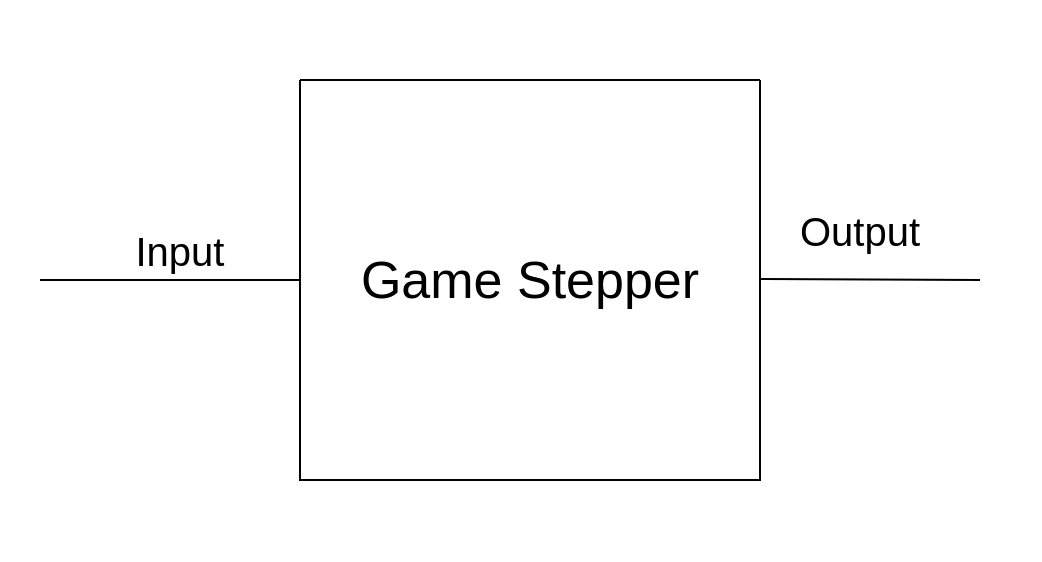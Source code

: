 <mxfile version="28.0.4">
  <diagram name="Page-1" id="DCIBXwC-I0jSWs0JfKqc">
    <mxGraphModel dx="1429" dy="919" grid="1" gridSize="10" guides="1" tooltips="1" connect="1" arrows="1" fold="1" page="1" pageScale="1" pageWidth="850" pageHeight="1100" math="0" shadow="0">
      <root>
        <mxCell id="0" />
        <mxCell id="1" parent="0" />
        <mxCell id="6kYhPi5QQzZUY_HHYKGR-1" value="" style="swimlane;startSize=0;" parent="1" vertex="1">
          <mxGeometry x="330" y="210" width="230" height="200" as="geometry" />
        </mxCell>
        <mxCell id="6kYhPi5QQzZUY_HHYKGR-4" value="&lt;div&gt;&lt;font style=&quot;font-size: 26px;&quot;&gt;&lt;br&gt;&lt;/font&gt;&lt;/div&gt;&lt;font style=&quot;font-size: 26px;&quot;&gt;Game Stepper&lt;/font&gt;&lt;div&gt;&lt;font style=&quot;font-size: 26px;&quot;&gt;&lt;br&gt;&lt;/font&gt;&lt;/div&gt;" style="text;html=1;align=center;verticalAlign=middle;whiteSpace=wrap;rounded=0;" parent="6kYhPi5QQzZUY_HHYKGR-1" vertex="1">
          <mxGeometry x="20" y="85" width="190" height="30" as="geometry" />
        </mxCell>
        <mxCell id="6kYhPi5QQzZUY_HHYKGR-3" value="" style="endArrow=none;html=1;rounded=0;entryX=0;entryY=0.5;entryDx=0;entryDy=0;" parent="1" target="6kYhPi5QQzZUY_HHYKGR-1" edge="1">
          <mxGeometry width="50" height="50" relative="1" as="geometry">
            <mxPoint x="200" y="310" as="sourcePoint" />
            <mxPoint x="450" y="290" as="targetPoint" />
          </mxGeometry>
        </mxCell>
        <mxCell id="6kYhPi5QQzZUY_HHYKGR-5" value="" style="endArrow=none;html=1;rounded=0;" parent="1" edge="1">
          <mxGeometry width="50" height="50" relative="1" as="geometry">
            <mxPoint x="560" y="309.5" as="sourcePoint" />
            <mxPoint x="670" y="310" as="targetPoint" />
          </mxGeometry>
        </mxCell>
        <mxCell id="6kYhPi5QQzZUY_HHYKGR-7" value="Input" style="text;html=1;align=center;verticalAlign=middle;whiteSpace=wrap;rounded=0;fontSize=20;" parent="1" vertex="1">
          <mxGeometry x="240" y="280" width="60" height="30" as="geometry" />
        </mxCell>
        <mxCell id="6kYhPi5QQzZUY_HHYKGR-10" value="Output" style="text;html=1;align=center;verticalAlign=middle;whiteSpace=wrap;rounded=0;fontSize=20;" parent="1" vertex="1">
          <mxGeometry x="580" y="270" width="60" height="30" as="geometry" />
        </mxCell>
        <mxCell id="6kYhPi5QQzZUY_HHYKGR-11" value="" style="swimlane;startSize=0;fillColor=default;strokeColor=none;" parent="1" vertex="1">
          <mxGeometry x="180" y="170" width="520" height="280" as="geometry" />
        </mxCell>
      </root>
    </mxGraphModel>
  </diagram>
</mxfile>
